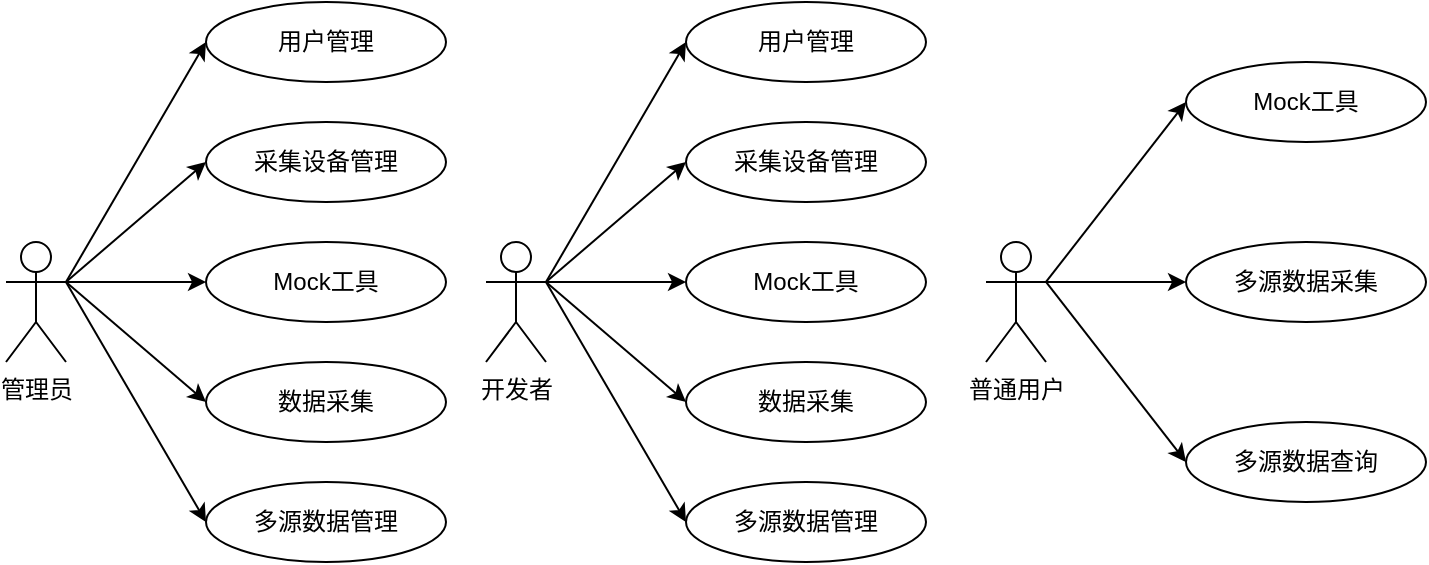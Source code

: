 <mxfile version="26.1.1">
  <diagram name="第 1 页" id="yqkmy5sBXUVOjIypKYsF">
    <mxGraphModel dx="1026" dy="650" grid="1" gridSize="10" guides="1" tooltips="1" connect="1" arrows="1" fold="1" page="1" pageScale="1" pageWidth="827" pageHeight="1169" math="0" shadow="0">
      <root>
        <mxCell id="0" />
        <mxCell id="1" parent="0" />
        <mxCell id="5ahhQRb7u_DMYZR82eUV-10" style="rounded=0;orthogonalLoop=1;jettySize=auto;html=1;exitX=1;exitY=0.333;exitDx=0;exitDy=0;exitPerimeter=0;entryX=0;entryY=0.5;entryDx=0;entryDy=0;" edge="1" parent="1" source="5ahhQRb7u_DMYZR82eUV-1" target="5ahhQRb7u_DMYZR82eUV-3">
          <mxGeometry relative="1" as="geometry" />
        </mxCell>
        <mxCell id="5ahhQRb7u_DMYZR82eUV-11" style="rounded=0;orthogonalLoop=1;jettySize=auto;html=1;exitX=1;exitY=0.333;exitDx=0;exitDy=0;exitPerimeter=0;entryX=0;entryY=0.5;entryDx=0;entryDy=0;" edge="1" parent="1" source="5ahhQRb7u_DMYZR82eUV-1" target="5ahhQRb7u_DMYZR82eUV-4">
          <mxGeometry relative="1" as="geometry" />
        </mxCell>
        <mxCell id="5ahhQRb7u_DMYZR82eUV-12" style="rounded=0;orthogonalLoop=1;jettySize=auto;html=1;exitX=1;exitY=0.333;exitDx=0;exitDy=0;exitPerimeter=0;entryX=0;entryY=0.5;entryDx=0;entryDy=0;" edge="1" parent="1" source="5ahhQRb7u_DMYZR82eUV-1" target="5ahhQRb7u_DMYZR82eUV-5">
          <mxGeometry relative="1" as="geometry" />
        </mxCell>
        <mxCell id="5ahhQRb7u_DMYZR82eUV-13" style="rounded=0;orthogonalLoop=1;jettySize=auto;html=1;exitX=1;exitY=0.333;exitDx=0;exitDy=0;exitPerimeter=0;entryX=0;entryY=0.5;entryDx=0;entryDy=0;" edge="1" parent="1" source="5ahhQRb7u_DMYZR82eUV-1" target="5ahhQRb7u_DMYZR82eUV-6">
          <mxGeometry relative="1" as="geometry" />
        </mxCell>
        <mxCell id="5ahhQRb7u_DMYZR82eUV-14" style="rounded=0;orthogonalLoop=1;jettySize=auto;html=1;exitX=1;exitY=0.333;exitDx=0;exitDy=0;exitPerimeter=0;entryX=0;entryY=0.5;entryDx=0;entryDy=0;" edge="1" parent="1" source="5ahhQRb7u_DMYZR82eUV-1" target="5ahhQRb7u_DMYZR82eUV-7">
          <mxGeometry relative="1" as="geometry" />
        </mxCell>
        <mxCell id="5ahhQRb7u_DMYZR82eUV-1" value="管理员" style="shape=umlActor;verticalLabelPosition=bottom;verticalAlign=top;html=1;outlineConnect=0;" vertex="1" parent="1">
          <mxGeometry x="60" y="290" width="30" height="60" as="geometry" />
        </mxCell>
        <mxCell id="5ahhQRb7u_DMYZR82eUV-3" value="用户管理" style="ellipse;whiteSpace=wrap;html=1;" vertex="1" parent="1">
          <mxGeometry x="160" y="170" width="120" height="40" as="geometry" />
        </mxCell>
        <mxCell id="5ahhQRb7u_DMYZR82eUV-4" value="采集设备管理" style="ellipse;whiteSpace=wrap;html=1;" vertex="1" parent="1">
          <mxGeometry x="160" y="230" width="120" height="40" as="geometry" />
        </mxCell>
        <mxCell id="5ahhQRb7u_DMYZR82eUV-5" value="Mock工具" style="ellipse;whiteSpace=wrap;html=1;" vertex="1" parent="1">
          <mxGeometry x="160" y="290" width="120" height="40" as="geometry" />
        </mxCell>
        <mxCell id="5ahhQRb7u_DMYZR82eUV-6" value="数据采集" style="ellipse;whiteSpace=wrap;html=1;" vertex="1" parent="1">
          <mxGeometry x="160" y="350" width="120" height="40" as="geometry" />
        </mxCell>
        <mxCell id="5ahhQRb7u_DMYZR82eUV-7" value="多源数据管理" style="ellipse;whiteSpace=wrap;html=1;" vertex="1" parent="1">
          <mxGeometry x="160" y="410" width="120" height="40" as="geometry" />
        </mxCell>
        <mxCell id="5ahhQRb7u_DMYZR82eUV-15" style="rounded=0;orthogonalLoop=1;jettySize=auto;html=1;exitX=1;exitY=0.333;exitDx=0;exitDy=0;exitPerimeter=0;entryX=0;entryY=0.5;entryDx=0;entryDy=0;" edge="1" parent="1" source="5ahhQRb7u_DMYZR82eUV-20" target="5ahhQRb7u_DMYZR82eUV-21">
          <mxGeometry relative="1" as="geometry" />
        </mxCell>
        <mxCell id="5ahhQRb7u_DMYZR82eUV-16" style="rounded=0;orthogonalLoop=1;jettySize=auto;html=1;exitX=1;exitY=0.333;exitDx=0;exitDy=0;exitPerimeter=0;entryX=0;entryY=0.5;entryDx=0;entryDy=0;" edge="1" parent="1" source="5ahhQRb7u_DMYZR82eUV-20" target="5ahhQRb7u_DMYZR82eUV-22">
          <mxGeometry relative="1" as="geometry" />
        </mxCell>
        <mxCell id="5ahhQRb7u_DMYZR82eUV-17" style="rounded=0;orthogonalLoop=1;jettySize=auto;html=1;exitX=1;exitY=0.333;exitDx=0;exitDy=0;exitPerimeter=0;entryX=0;entryY=0.5;entryDx=0;entryDy=0;" edge="1" parent="1" source="5ahhQRb7u_DMYZR82eUV-20" target="5ahhQRb7u_DMYZR82eUV-23">
          <mxGeometry relative="1" as="geometry" />
        </mxCell>
        <mxCell id="5ahhQRb7u_DMYZR82eUV-18" style="rounded=0;orthogonalLoop=1;jettySize=auto;html=1;exitX=1;exitY=0.333;exitDx=0;exitDy=0;exitPerimeter=0;entryX=0;entryY=0.5;entryDx=0;entryDy=0;" edge="1" parent="1" source="5ahhQRb7u_DMYZR82eUV-20" target="5ahhQRb7u_DMYZR82eUV-24">
          <mxGeometry relative="1" as="geometry" />
        </mxCell>
        <mxCell id="5ahhQRb7u_DMYZR82eUV-19" style="rounded=0;orthogonalLoop=1;jettySize=auto;html=1;exitX=1;exitY=0.333;exitDx=0;exitDy=0;exitPerimeter=0;entryX=0;entryY=0.5;entryDx=0;entryDy=0;" edge="1" parent="1" source="5ahhQRb7u_DMYZR82eUV-20" target="5ahhQRb7u_DMYZR82eUV-25">
          <mxGeometry relative="1" as="geometry" />
        </mxCell>
        <mxCell id="5ahhQRb7u_DMYZR82eUV-20" value="开发者" style="shape=umlActor;verticalLabelPosition=bottom;verticalAlign=top;html=1;outlineConnect=0;" vertex="1" parent="1">
          <mxGeometry x="300" y="290" width="30" height="60" as="geometry" />
        </mxCell>
        <mxCell id="5ahhQRb7u_DMYZR82eUV-21" value="用户管理" style="ellipse;whiteSpace=wrap;html=1;" vertex="1" parent="1">
          <mxGeometry x="400" y="170" width="120" height="40" as="geometry" />
        </mxCell>
        <mxCell id="5ahhQRb7u_DMYZR82eUV-22" value="采集设备管理" style="ellipse;whiteSpace=wrap;html=1;" vertex="1" parent="1">
          <mxGeometry x="400" y="230" width="120" height="40" as="geometry" />
        </mxCell>
        <mxCell id="5ahhQRb7u_DMYZR82eUV-23" value="Mock工具" style="ellipse;whiteSpace=wrap;html=1;" vertex="1" parent="1">
          <mxGeometry x="400" y="290" width="120" height="40" as="geometry" />
        </mxCell>
        <mxCell id="5ahhQRb7u_DMYZR82eUV-24" value="数据采集" style="ellipse;whiteSpace=wrap;html=1;" vertex="1" parent="1">
          <mxGeometry x="400" y="350" width="120" height="40" as="geometry" />
        </mxCell>
        <mxCell id="5ahhQRb7u_DMYZR82eUV-25" value="多源数据管理" style="ellipse;whiteSpace=wrap;html=1;" vertex="1" parent="1">
          <mxGeometry x="400" y="410" width="120" height="40" as="geometry" />
        </mxCell>
        <mxCell id="5ahhQRb7u_DMYZR82eUV-29" style="rounded=0;orthogonalLoop=1;jettySize=auto;html=1;exitX=1;exitY=0.333;exitDx=0;exitDy=0;exitPerimeter=0;entryX=0;entryY=0.5;entryDx=0;entryDy=0;" edge="1" parent="1" source="5ahhQRb7u_DMYZR82eUV-32" target="5ahhQRb7u_DMYZR82eUV-35">
          <mxGeometry relative="1" as="geometry" />
        </mxCell>
        <mxCell id="5ahhQRb7u_DMYZR82eUV-30" style="rounded=0;orthogonalLoop=1;jettySize=auto;html=1;exitX=1;exitY=0.333;exitDx=0;exitDy=0;exitPerimeter=0;entryX=0;entryY=0.5;entryDx=0;entryDy=0;" edge="1" parent="1" source="5ahhQRb7u_DMYZR82eUV-32" target="5ahhQRb7u_DMYZR82eUV-36">
          <mxGeometry relative="1" as="geometry" />
        </mxCell>
        <mxCell id="5ahhQRb7u_DMYZR82eUV-31" style="rounded=0;orthogonalLoop=1;jettySize=auto;html=1;exitX=1;exitY=0.333;exitDx=0;exitDy=0;exitPerimeter=0;entryX=0;entryY=0.5;entryDx=0;entryDy=0;" edge="1" parent="1" source="5ahhQRb7u_DMYZR82eUV-32" target="5ahhQRb7u_DMYZR82eUV-37">
          <mxGeometry relative="1" as="geometry" />
        </mxCell>
        <mxCell id="5ahhQRb7u_DMYZR82eUV-32" value="普通用户" style="shape=umlActor;verticalLabelPosition=bottom;verticalAlign=top;html=1;outlineConnect=0;" vertex="1" parent="1">
          <mxGeometry x="550" y="290" width="30" height="60" as="geometry" />
        </mxCell>
        <mxCell id="5ahhQRb7u_DMYZR82eUV-35" value="Mock工具" style="ellipse;whiteSpace=wrap;html=1;" vertex="1" parent="1">
          <mxGeometry x="650" y="200" width="120" height="40" as="geometry" />
        </mxCell>
        <mxCell id="5ahhQRb7u_DMYZR82eUV-36" value="多源数据采集" style="ellipse;whiteSpace=wrap;html=1;" vertex="1" parent="1">
          <mxGeometry x="650" y="290" width="120" height="40" as="geometry" />
        </mxCell>
        <mxCell id="5ahhQRb7u_DMYZR82eUV-37" value="多源数据查询" style="ellipse;whiteSpace=wrap;html=1;" vertex="1" parent="1">
          <mxGeometry x="650" y="380" width="120" height="40" as="geometry" />
        </mxCell>
      </root>
    </mxGraphModel>
  </diagram>
</mxfile>
